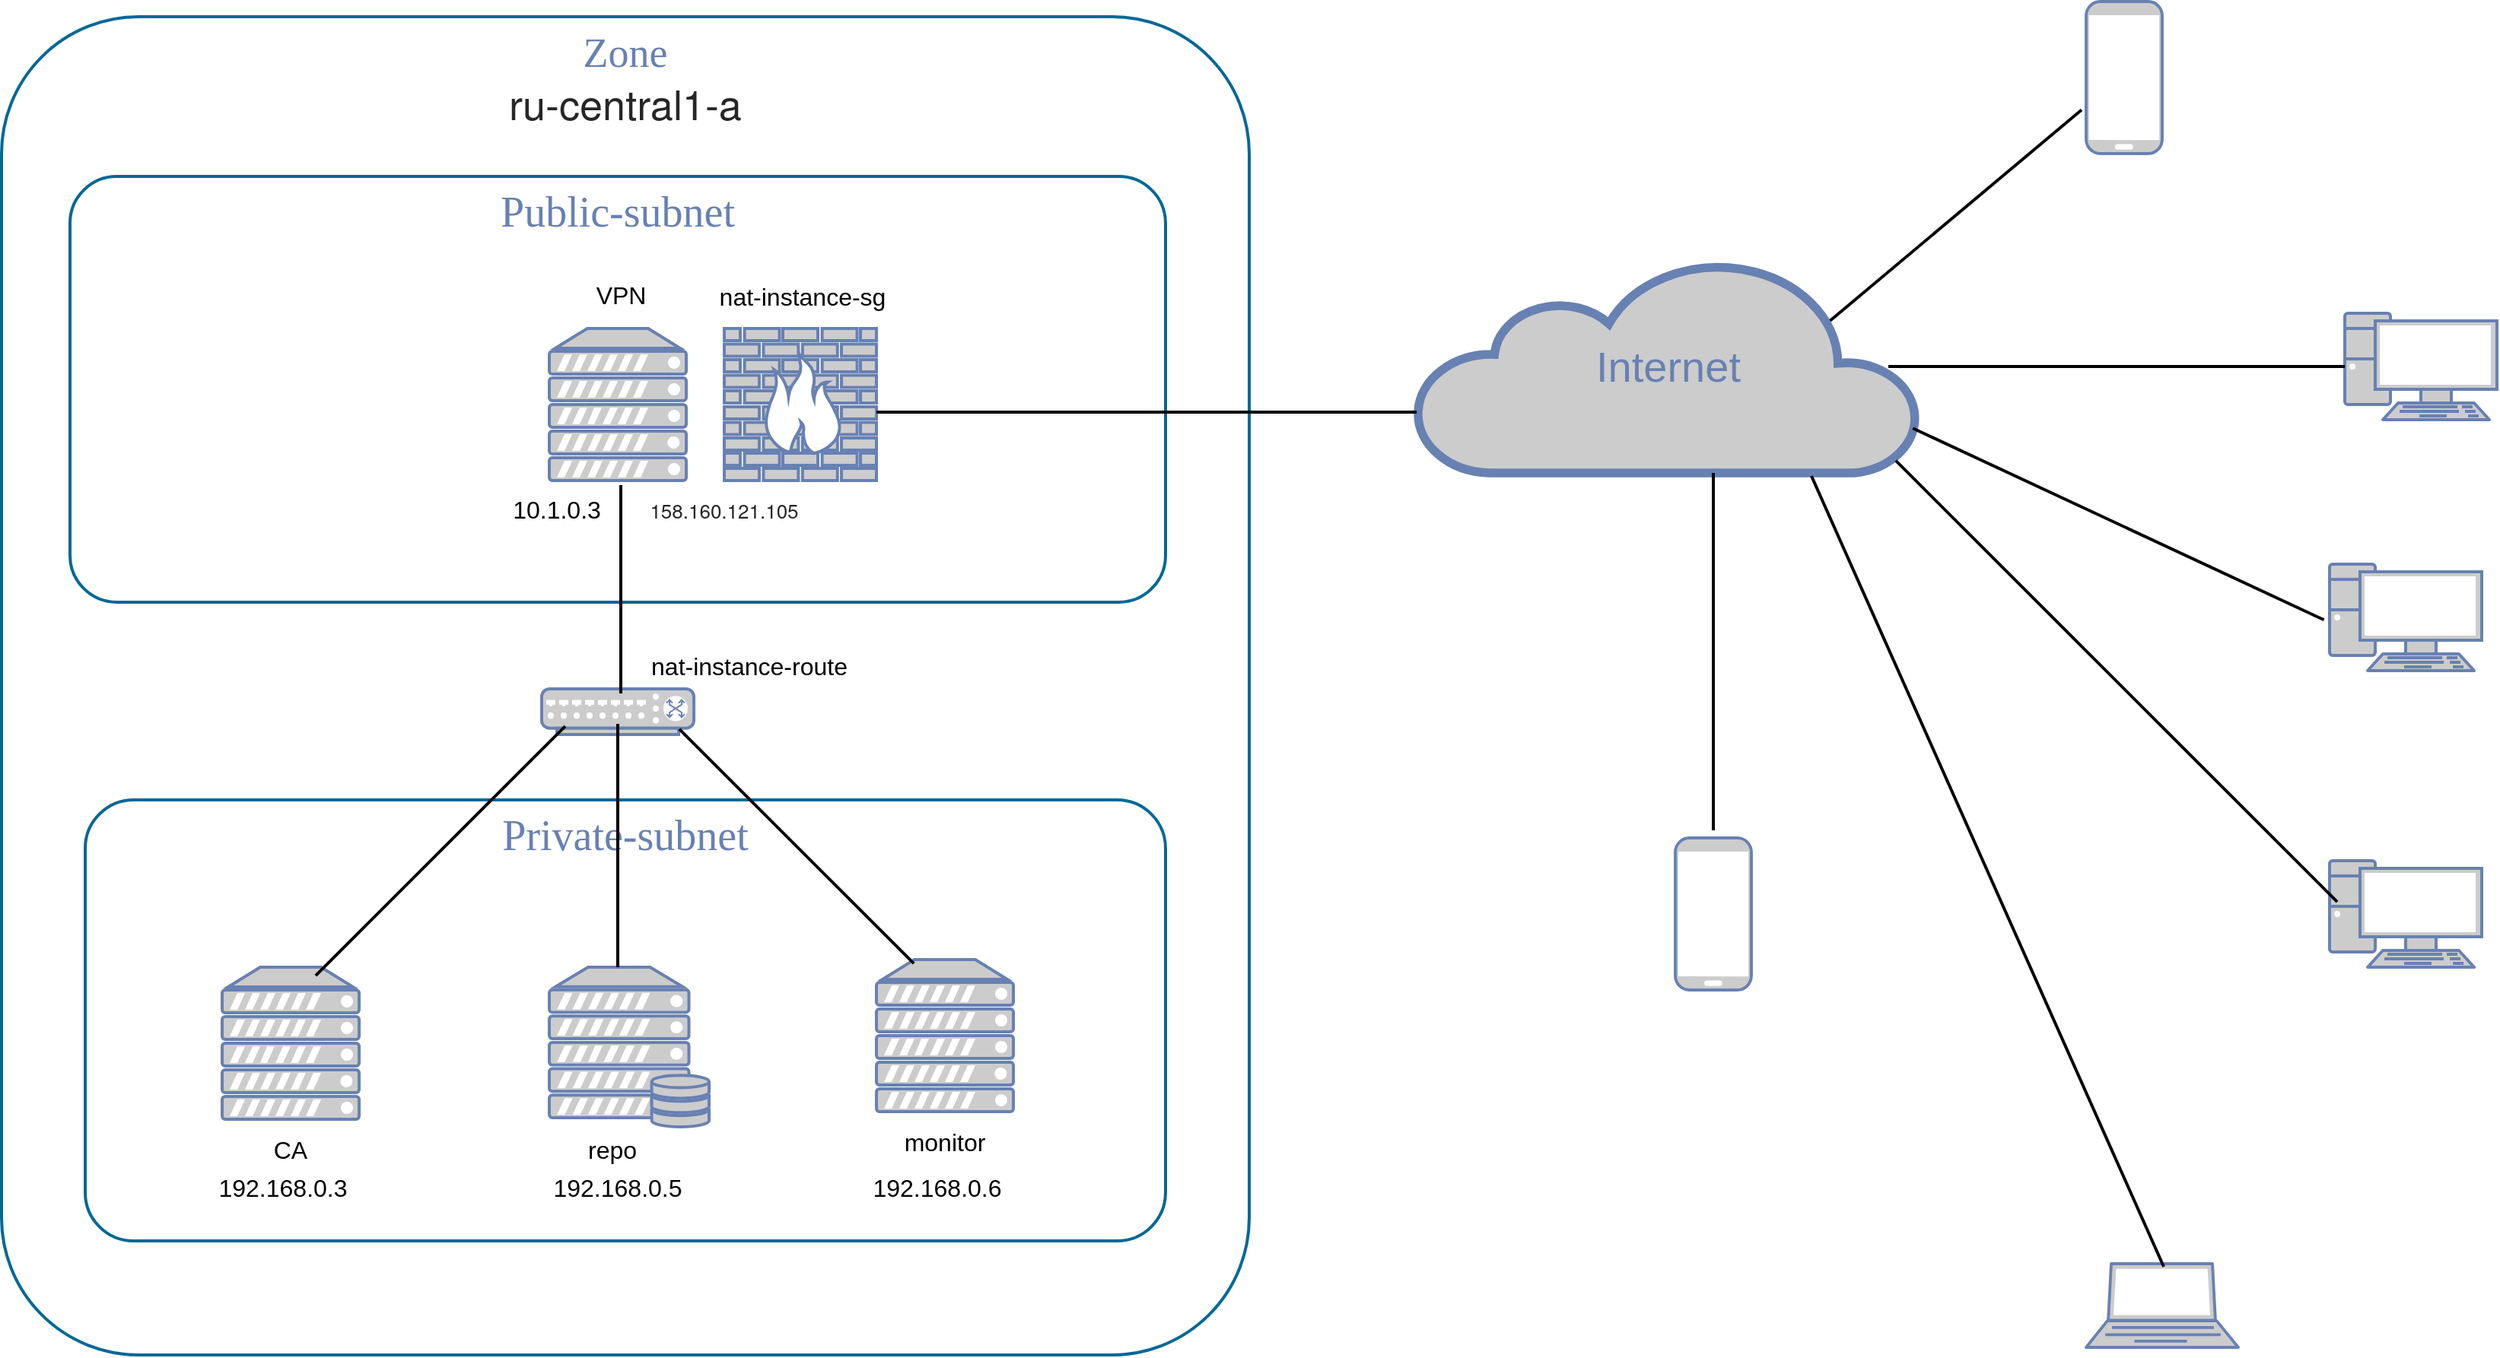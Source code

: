 <mxfile version="24.3.1" type="github">
  <diagram name="Page-1" id="bfe91b75-5d2c-26a0-9c1d-138518896778">
    <mxGraphModel dx="1562" dy="2677" grid="1" gridSize="10" guides="1" tooltips="1" connect="1" arrows="1" fold="1" page="1" pageScale="1" pageWidth="1100" pageHeight="850" background="none" math="0" shadow="0">
      <root>
        <mxCell id="0" />
        <mxCell id="1" parent="0" />
        <mxCell id="El8977enEZ29pvBqKqt9-5" value="&lt;font style=&quot;font-size: 27px;&quot;&gt;Zone&lt;/font&gt;&lt;div style=&quot;font-size: 27px;&quot;&gt;&lt;span style=&quot;text-align: start; caret-color: rgba(0, 0, 0, 0.85); color: rgba(0, 0, 0, 0.85); font-family: &amp;quot;YS Text&amp;quot;, &amp;quot;Helvetica Neue&amp;quot;, Arial, Helvetica, sans-serif; background-color: rgb(255, 255, 255);&quot;&gt;&lt;font style=&quot;font-size: 27px;&quot;&gt;ru-central1-a&lt;/font&gt;&lt;/span&gt;&lt;br&gt;&lt;/div&gt;" style="rounded=1;whiteSpace=wrap;html=1;shadow=0;comic=0;strokeColor=#036897;strokeWidth=2;fillColor=none;fontFamily=Verdana;fontSize=28;fontColor=#6881B3;align=center;arcSize=11;verticalAlign=top;movable=1;resizable=1;rotatable=1;deletable=1;editable=1;locked=0;connectable=1;" vertex="1" parent="1">
          <mxGeometry x="100" y="-1570" width="820" height="880" as="geometry" />
        </mxCell>
        <mxCell id="7c3789c024ecab99-81" value="Private-subnet" style="rounded=1;whiteSpace=wrap;html=1;shadow=0;comic=0;strokeColor=#036897;strokeWidth=2;fillColor=none;fontFamily=Verdana;fontSize=28;fontColor=#6881B3;align=center;arcSize=11;verticalAlign=top;movable=1;resizable=1;rotatable=1;deletable=1;editable=1;locked=0;connectable=1;" parent="1" vertex="1">
          <mxGeometry x="155" y="-1055" width="710" height="290" as="geometry" />
        </mxCell>
        <mxCell id="7c3789c024ecab99-78" value="Public-subnet" style="rounded=1;whiteSpace=wrap;html=1;shadow=0;comic=0;strokeColor=#036897;strokeWidth=2;fillColor=none;fontFamily=Verdana;fontSize=28;fontColor=#6881B3;align=center;arcSize=11;verticalAlign=top;movable=1;resizable=1;rotatable=1;deletable=1;editable=1;locked=0;connectable=1;" parent="1" vertex="1">
          <mxGeometry x="145" y="-1465" width="720" height="280" as="geometry" />
        </mxCell>
        <mxCell id="7c3789c024ecab99-53" value="Internet" style="html=1;fillColor=#CCCCCC;strokeColor=#6881B3;gradientColor=none;gradientDirection=north;strokeWidth=2;shape=mxgraph.networks.cloud;fontColor=#6881B3;rounded=0;shadow=0;comic=0;align=center;fontSize=28;" parent="1" vertex="1">
          <mxGeometry x="1030" y="-1410" width="330" height="140" as="geometry" />
        </mxCell>
        <mxCell id="El8977enEZ29pvBqKqt9-1" value="" style="fontColor=#0066CC;verticalAlign=top;verticalLabelPosition=bottom;labelPosition=center;align=center;html=1;outlineConnect=0;fillColor=#CCCCCC;strokeColor=#6881B3;gradientColor=none;gradientDirection=north;strokeWidth=2;shape=mxgraph.networks.server;" vertex="1" parent="1">
          <mxGeometry x="460" y="-1365" width="90" height="100" as="geometry" />
        </mxCell>
        <mxCell id="El8977enEZ29pvBqKqt9-2" value="" style="fontColor=#0066CC;verticalAlign=top;verticalLabelPosition=bottom;labelPosition=center;align=center;html=1;outlineConnect=0;fillColor=#CCCCCC;strokeColor=#6881B3;gradientColor=none;gradientDirection=north;strokeWidth=2;shape=mxgraph.networks.firewall;" vertex="1" parent="1">
          <mxGeometry x="575" y="-1365" width="100" height="100" as="geometry" />
        </mxCell>
        <mxCell id="El8977enEZ29pvBqKqt9-3" value="" style="fontColor=#0066CC;verticalAlign=top;verticalLabelPosition=bottom;labelPosition=center;align=center;html=1;outlineConnect=0;fillColor=#CCCCCC;strokeColor=#6881B3;gradientColor=none;gradientDirection=north;strokeWidth=2;shape=mxgraph.networks.server_storage;" vertex="1" parent="1">
          <mxGeometry x="460" y="-945" width="105" height="105" as="geometry" />
        </mxCell>
        <mxCell id="El8977enEZ29pvBqKqt9-4" value="" style="fontColor=#0066CC;verticalAlign=top;verticalLabelPosition=bottom;labelPosition=center;align=center;html=1;outlineConnect=0;fillColor=#CCCCCC;strokeColor=#6881B3;gradientColor=none;gradientDirection=north;strokeWidth=2;shape=mxgraph.networks.server;" vertex="1" parent="1">
          <mxGeometry x="245" y="-945" width="90" height="100" as="geometry" />
        </mxCell>
        <mxCell id="El8977enEZ29pvBqKqt9-6" value="" style="fontColor=#0066CC;verticalAlign=top;verticalLabelPosition=bottom;labelPosition=center;align=center;html=1;outlineConnect=0;fillColor=#CCCCCC;strokeColor=#6881B3;gradientColor=none;gradientDirection=north;strokeWidth=2;shape=mxgraph.networks.server;" vertex="1" parent="1">
          <mxGeometry x="675" y="-950" width="90" height="100" as="geometry" />
        </mxCell>
        <mxCell id="El8977enEZ29pvBqKqt9-7" value="" style="fontColor=#0066CC;verticalAlign=top;verticalLabelPosition=bottom;labelPosition=center;align=center;html=1;outlineConnect=0;fillColor=#CCCCCC;strokeColor=#6881B3;gradientColor=none;gradientDirection=north;strokeWidth=2;shape=mxgraph.networks.pc;" vertex="1" parent="1">
          <mxGeometry x="1640" y="-1375" width="100" height="70" as="geometry" />
        </mxCell>
        <mxCell id="El8977enEZ29pvBqKqt9-8" value="" style="fontColor=#0066CC;verticalAlign=top;verticalLabelPosition=bottom;labelPosition=center;align=center;html=1;outlineConnect=0;fillColor=#CCCCCC;strokeColor=#6881B3;gradientColor=none;gradientDirection=north;strokeWidth=2;shape=mxgraph.networks.pc;" vertex="1" parent="1">
          <mxGeometry x="1630" y="-1210" width="100" height="70" as="geometry" />
        </mxCell>
        <mxCell id="El8977enEZ29pvBqKqt9-9" value="" style="fontColor=#0066CC;verticalAlign=top;verticalLabelPosition=bottom;labelPosition=center;align=center;html=1;outlineConnect=0;fillColor=#CCCCCC;strokeColor=#6881B3;gradientColor=none;gradientDirection=north;strokeWidth=2;shape=mxgraph.networks.pc;" vertex="1" parent="1">
          <mxGeometry x="1630" y="-1015" width="100" height="70" as="geometry" />
        </mxCell>
        <mxCell id="El8977enEZ29pvBqKqt9-10" value="" style="fontColor=#0066CC;verticalAlign=top;verticalLabelPosition=bottom;labelPosition=center;align=center;html=1;outlineConnect=0;fillColor=#CCCCCC;strokeColor=#6881B3;gradientColor=none;gradientDirection=north;strokeWidth=2;shape=mxgraph.networks.mobile;" vertex="1" parent="1">
          <mxGeometry x="1200" y="-1030" width="50" height="100" as="geometry" />
        </mxCell>
        <mxCell id="El8977enEZ29pvBqKqt9-12" value="" style="fontColor=#0066CC;verticalAlign=top;verticalLabelPosition=bottom;labelPosition=center;align=center;html=1;outlineConnect=0;fillColor=#CCCCCC;strokeColor=#6881B3;gradientColor=none;gradientDirection=north;strokeWidth=2;shape=mxgraph.networks.laptop;" vertex="1" parent="1">
          <mxGeometry x="1470" y="-750" width="100" height="55" as="geometry" />
        </mxCell>
        <mxCell id="El8977enEZ29pvBqKqt9-13" value="" style="fontColor=#0066CC;verticalAlign=top;verticalLabelPosition=bottom;labelPosition=center;align=center;html=1;outlineConnect=0;fillColor=#CCCCCC;strokeColor=#6881B3;gradientColor=none;gradientDirection=north;strokeWidth=2;shape=mxgraph.networks.mobile;" vertex="1" parent="1">
          <mxGeometry x="1470" y="-1580" width="50" height="100" as="geometry" />
        </mxCell>
        <mxCell id="El8977enEZ29pvBqKqt9-14" value="" style="fontColor=#0066CC;verticalAlign=top;verticalLabelPosition=bottom;labelPosition=center;align=center;html=1;outlineConnect=0;fillColor=#CCCCCC;strokeColor=#6881B3;gradientColor=none;gradientDirection=north;strokeWidth=2;shape=mxgraph.networks.switch;" vertex="1" parent="1">
          <mxGeometry x="455" y="-1128" width="100" height="30" as="geometry" />
        </mxCell>
        <mxCell id="El8977enEZ29pvBqKqt9-21" value="" style="line;strokeWidth=2;html=1;" vertex="1" parent="1">
          <mxGeometry x="1340" y="-1345" width="300" height="10" as="geometry" />
        </mxCell>
        <mxCell id="El8977enEZ29pvBqKqt9-22" value="" style="line;strokeWidth=2;html=1;rotation=25;direction=west;" vertex="1" parent="1">
          <mxGeometry x="1342.2" y="-1241.37" width="298.04" height="10" as="geometry" />
        </mxCell>
        <mxCell id="El8977enEZ29pvBqKqt9-23" value="" style="line;strokeWidth=2;html=1;" vertex="1" parent="1">
          <mxGeometry x="675" y="-1315" width="355" height="10" as="geometry" />
        </mxCell>
        <mxCell id="El8977enEZ29pvBqKqt9-24" value="" style="line;strokeWidth=2;html=1;rotation=45;" vertex="1" parent="1">
          <mxGeometry x="1284.88" y="-1138" width="410.24" height="10" as="geometry" />
        </mxCell>
        <mxCell id="El8977enEZ29pvBqKqt9-25" value="" style="line;strokeWidth=2;html=1;rotation=66;" vertex="1" parent="1">
          <mxGeometry x="1120.63" y="-1012.99" width="569.24" height="10" as="geometry" />
        </mxCell>
        <mxCell id="El8977enEZ29pvBqKqt9-26" value="" style="line;strokeWidth=2;html=1;rotation=-40;" vertex="1" parent="1">
          <mxGeometry x="1276.53" y="-1444.45" width="215.73" height="10" as="geometry" />
        </mxCell>
        <mxCell id="El8977enEZ29pvBqKqt9-27" value="" style="line;strokeWidth=2;html=1;rotation=90;" vertex="1" parent="1">
          <mxGeometry x="1107.5" y="-1157.5" width="235" height="10" as="geometry" />
        </mxCell>
        <mxCell id="El8977enEZ29pvBqKqt9-28" value="" style="line;strokeWidth=2;html=1;rotation=90;" vertex="1" parent="1">
          <mxGeometry x="438.5" y="-1198.5" width="137" height="10" as="geometry" />
        </mxCell>
        <mxCell id="El8977enEZ29pvBqKqt9-29" value="" style="line;strokeWidth=2;html=1;rotation=-45;" vertex="1" parent="1">
          <mxGeometry x="272.48" y="-1026.45" width="231.95" height="10" as="geometry" />
        </mxCell>
        <mxCell id="El8977enEZ29pvBqKqt9-30" value="" style="line;strokeWidth=2;html=1;rotation=90;" vertex="1" parent="1">
          <mxGeometry x="425" y="-1030" width="160" height="10" as="geometry" />
        </mxCell>
        <mxCell id="El8977enEZ29pvBqKqt9-31" value="" style="line;strokeWidth=2;html=1;rotation=45;" vertex="1" parent="1">
          <mxGeometry x="513.51" y="-1029.49" width="218" height="10" as="geometry" />
        </mxCell>
        <mxCell id="El8977enEZ29pvBqKqt9-33" value="nat-instance-sg" style="text;html=1;align=center;verticalAlign=middle;whiteSpace=wrap;rounded=0;fontSize=16;" vertex="1" parent="1">
          <mxGeometry x="564" y="-1404" width="125" height="35" as="geometry" />
        </mxCell>
        <mxCell id="El8977enEZ29pvBqKqt9-34" value="10.1.0.3" style="text;html=1;align=center;verticalAlign=middle;whiteSpace=wrap;rounded=0;fontSize=16;" vertex="1" parent="1">
          <mxGeometry x="345" y="-1261.37" width="240" height="30" as="geometry" />
        </mxCell>
        <mxCell id="El8977enEZ29pvBqKqt9-35" value="VPN&amp;nbsp;" style="text;html=1;align=center;verticalAlign=middle;whiteSpace=wrap;rounded=0;fontSize=16;" vertex="1" parent="1">
          <mxGeometry x="472" y="-1400" width="75" height="25" as="geometry" />
        </mxCell>
        <mxCell id="El8977enEZ29pvBqKqt9-36" value="repo" style="text;html=1;align=center;verticalAlign=middle;whiteSpace=wrap;rounded=0;fontSize=16;" vertex="1" parent="1">
          <mxGeometry x="460" y="-840" width="82.5" height="30" as="geometry" />
        </mxCell>
        <mxCell id="El8977enEZ29pvBqKqt9-37" value="CA" style="text;html=1;align=center;verticalAlign=middle;whiteSpace=wrap;rounded=0;fontSize=16;" vertex="1" parent="1">
          <mxGeometry x="260" y="-840" width="60" height="30" as="geometry" />
        </mxCell>
        <mxCell id="El8977enEZ29pvBqKqt9-38" value="monitor" style="text;html=1;align=center;verticalAlign=middle;whiteSpace=wrap;rounded=0;fontSize=16;" vertex="1" parent="1">
          <mxGeometry x="690" y="-845" width="60" height="30" as="geometry" />
        </mxCell>
        <mxCell id="El8977enEZ29pvBqKqt9-39" value="192.168.0.3" style="text;html=1;align=center;verticalAlign=middle;whiteSpace=wrap;rounded=0;fontSize=16;" vertex="1" parent="1">
          <mxGeometry x="240" y="-820" width="90" height="40" as="geometry" />
        </mxCell>
        <mxCell id="El8977enEZ29pvBqKqt9-40" value="192.168.0.5" style="text;html=1;align=center;verticalAlign=middle;whiteSpace=wrap;rounded=0;fontSize=16;" vertex="1" parent="1">
          <mxGeometry x="460" y="-820" width="90" height="40" as="geometry" />
        </mxCell>
        <mxCell id="El8977enEZ29pvBqKqt9-41" value="192.168.0.6" style="text;html=1;align=center;verticalAlign=middle;whiteSpace=wrap;rounded=0;fontSize=16;" vertex="1" parent="1">
          <mxGeometry x="670" y="-820" width="90" height="40" as="geometry" />
        </mxCell>
        <mxCell id="El8977enEZ29pvBqKqt9-42" value="nat-instance-route&lt;div&gt;&lt;br&gt;&lt;/div&gt;" style="text;html=1;align=center;verticalAlign=middle;whiteSpace=wrap;rounded=0;fontSize=16;" vertex="1" parent="1">
          <mxGeometry x="513.51" y="-1148" width="155" height="30" as="geometry" />
        </mxCell>
        <mxCell id="El8977enEZ29pvBqKqt9-43" value="&lt;span style=&quot;text-align: start; caret-color: rgba(0, 0, 0, 0.85); color: rgba(0, 0, 0, 0.85); font-family: &amp;quot;YS Text&amp;quot;, &amp;quot;Helvetica Neue&amp;quot;, Arial, Helvetica, sans-serif; font-size: 13px; white-space: pre; background-color: rgb(255, 255, 255);&quot;&gt;158.160.121.105&lt;/span&gt;" style="text;html=1;align=center;verticalAlign=middle;whiteSpace=wrap;rounded=0;fontSize=16;" vertex="1" parent="1">
          <mxGeometry x="520" y="-1261.37" width="110" height="30" as="geometry" />
        </mxCell>
      </root>
    </mxGraphModel>
  </diagram>
</mxfile>
